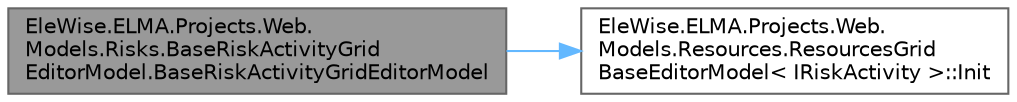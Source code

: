 digraph "EleWise.ELMA.Projects.Web.Models.Risks.BaseRiskActivityGridEditorModel.BaseRiskActivityGridEditorModel"
{
 // LATEX_PDF_SIZE
  bgcolor="transparent";
  edge [fontname=Helvetica,fontsize=10,labelfontname=Helvetica,labelfontsize=10];
  node [fontname=Helvetica,fontsize=10,shape=box,height=0.2,width=0.4];
  rankdir="LR";
  Node1 [id="Node000001",label="EleWise.ELMA.Projects.Web.\lModels.Risks.BaseRiskActivityGrid\lEditorModel.BaseRiskActivityGridEditorModel",height=0.2,width=0.4,color="gray40", fillcolor="grey60", style="filled", fontcolor="black",tooltip="Ctor."];
  Node1 -> Node2 [id="edge1_Node000001_Node000002",color="steelblue1",style="solid",tooltip=" "];
  Node2 [id="Node000002",label="EleWise.ELMA.Projects.Web.\lModels.Resources.ResourcesGrid\lBaseEditorModel\< IRiskActivity \>::Init",height=0.2,width=0.4,color="grey40", fillcolor="white", style="filled",URL="$class_ele_wise_1_1_e_l_m_a_1_1_projects_1_1_web_1_1_models_1_1_resources_1_1_resources_grid_base_editor_model.html#afd2de94a5bd1ea68d40177343fe40552",tooltip=" "];
}
